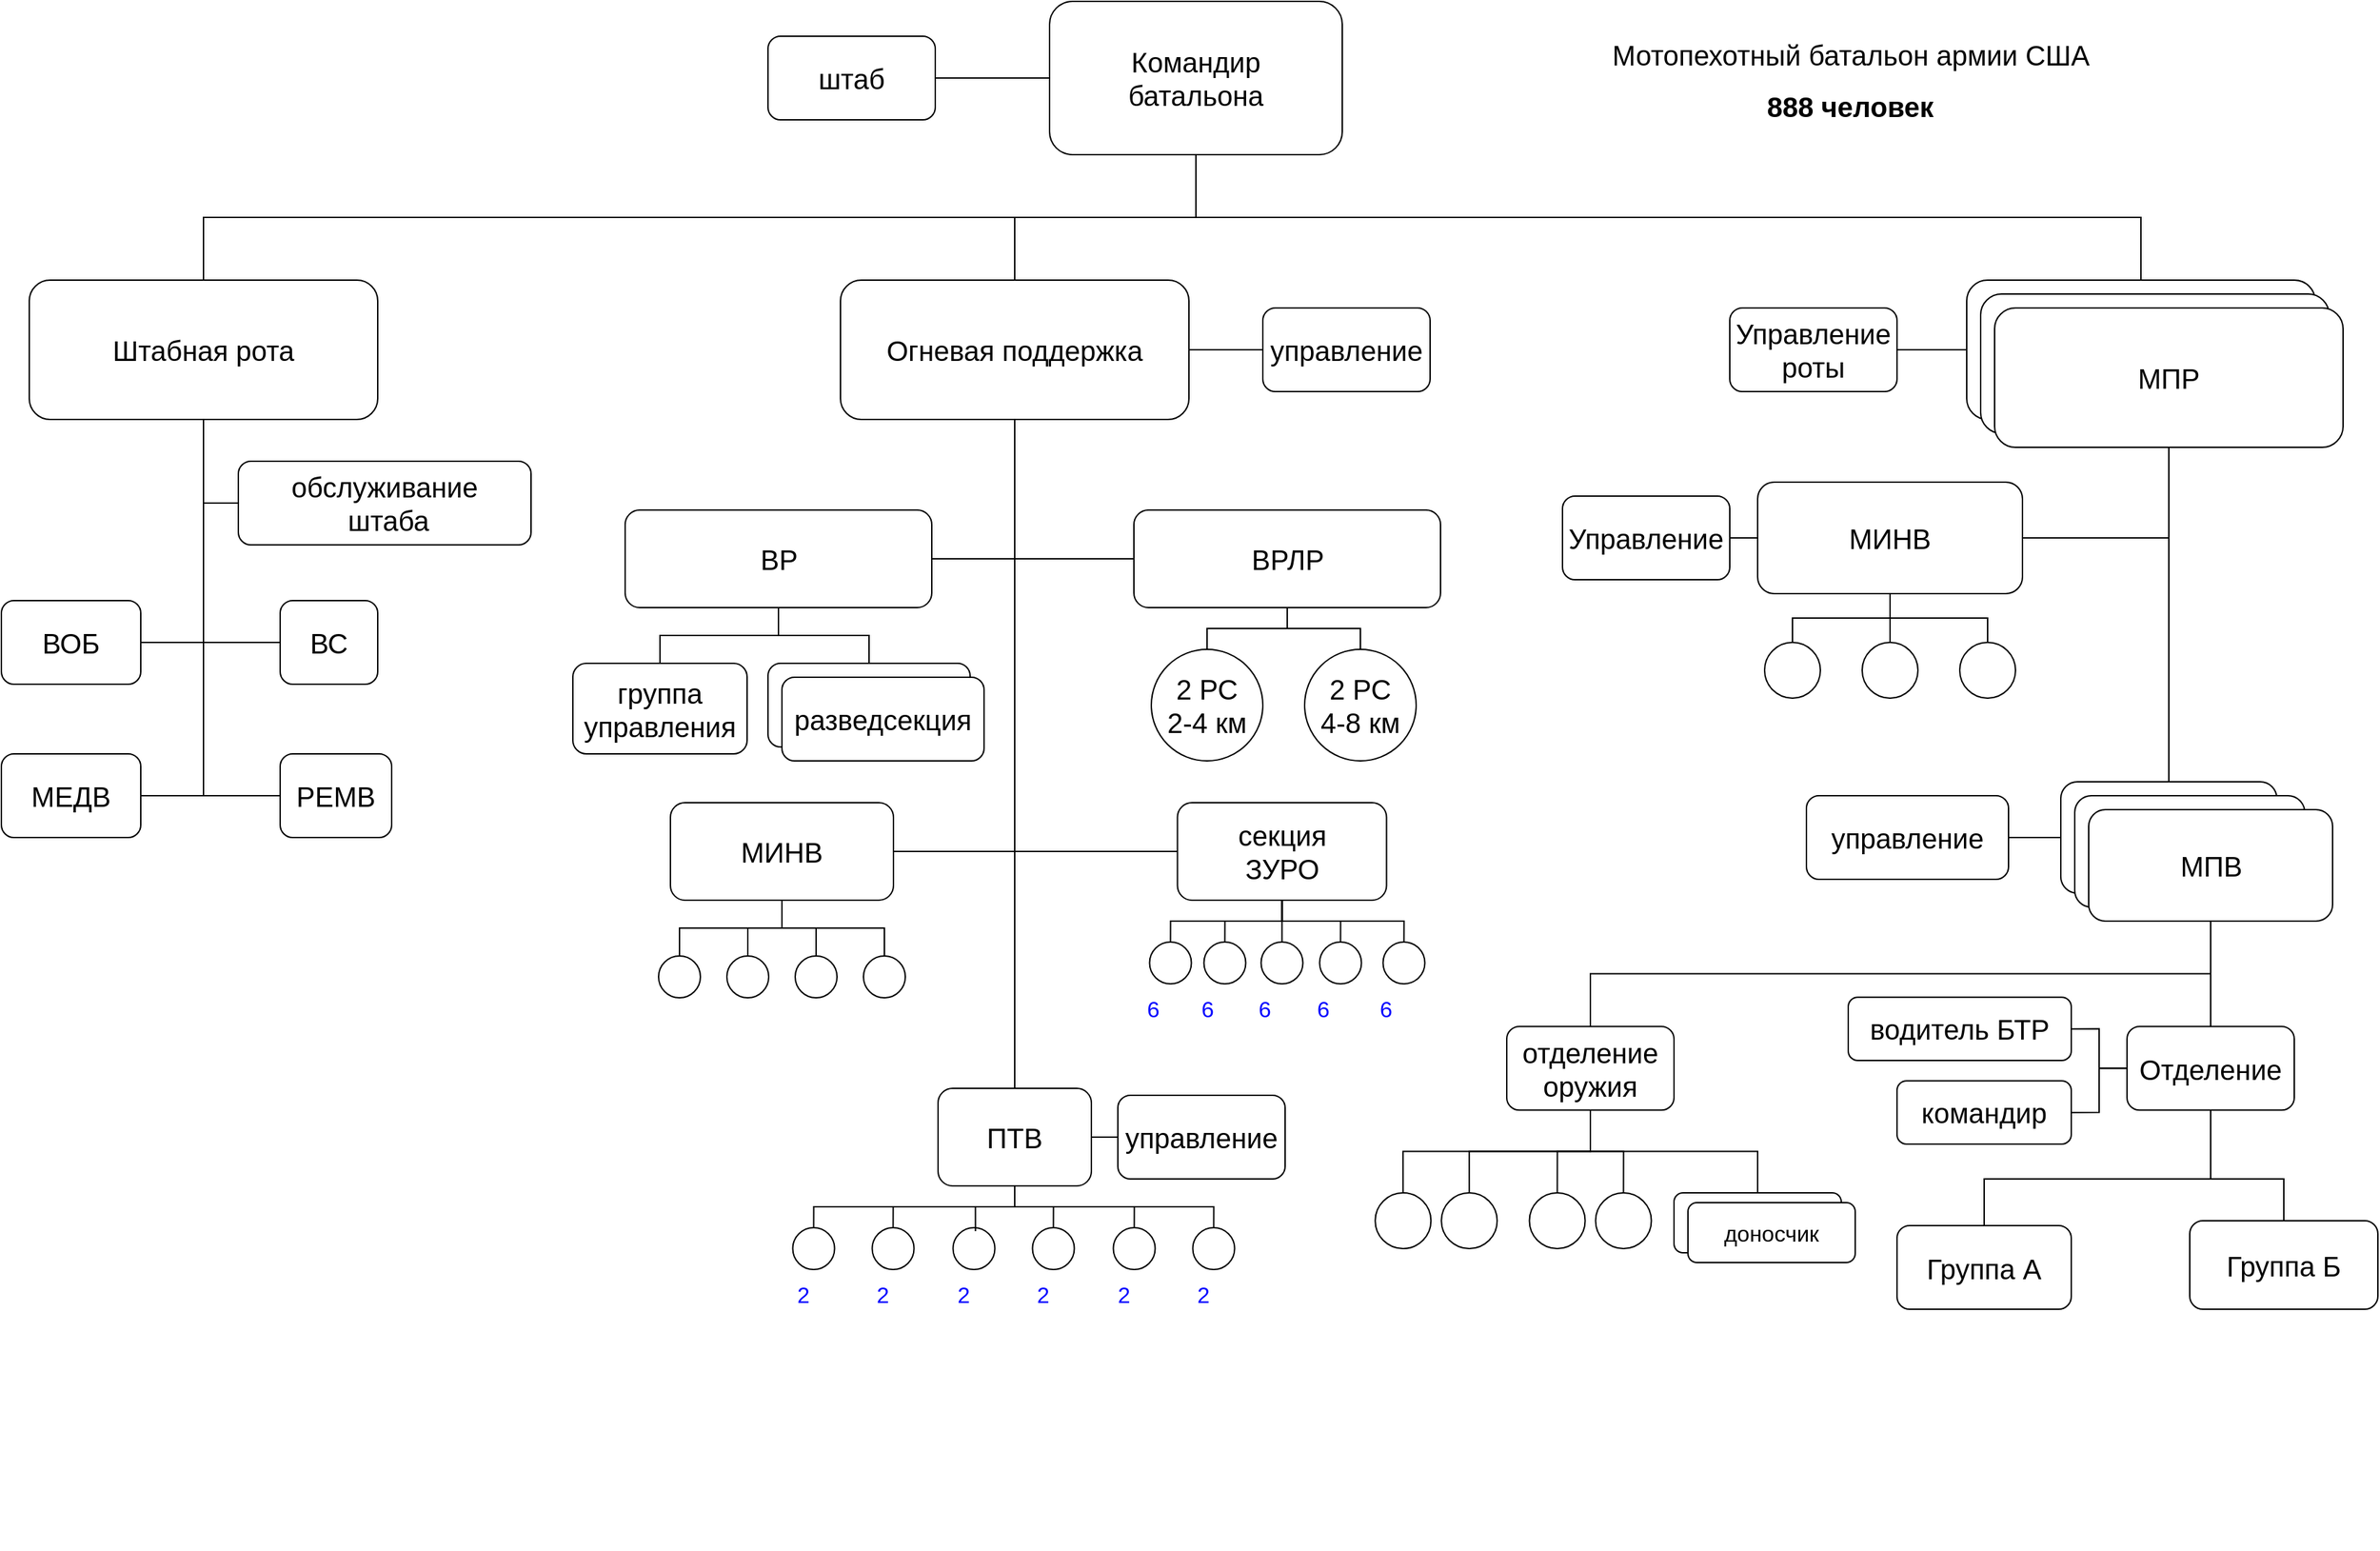 <mxfile version="22.1.16" type="device">
  <diagram name="Page-1" id="b98fa263-6416-c6ec-5b7d-78bf54ef71d0">
    <mxGraphModel dx="1687" dy="1347" grid="1" gridSize="10" guides="1" tooltips="1" connect="1" arrows="1" fold="1" page="1" pageScale="1.5" pageWidth="1169" pageHeight="826" background="none" math="0" shadow="0">
      <root>
        <mxCell id="0" style=";html=1;" />
        <mxCell id="1" value="Командир батальона" style=";html=1;" parent="0" />
        <mxCell id="0QYm9itzc9TNsAhSSJbO-3" value="Командир&lt;br style=&quot;font-size: 20px;&quot;&gt;батальона" style="rounded=1;whiteSpace=wrap;html=1;fontSize=20;" parent="1" vertex="1">
          <mxGeometry x="772" y="60" width="210" height="110" as="geometry" />
        </mxCell>
        <mxCell id="0QYm9itzc9TNsAhSSJbO-5" value="Огневая поддержка" style="rounded=1;whiteSpace=wrap;html=1;fontSize=20;" parent="1" vertex="1">
          <mxGeometry x="622" y="260" width="250" height="100" as="geometry" />
        </mxCell>
        <mxCell id="0QYm9itzc9TNsAhSSJbO-6" value="Мотопехотная" style="rounded=1;whiteSpace=wrap;html=1;fontSize=20;" parent="1" vertex="1">
          <mxGeometry x="1430" y="260" width="250" height="100" as="geometry" />
        </mxCell>
        <mxCell id="0QYm9itzc9TNsAhSSJbO-7" value="Мотопехотная" style="rounded=1;whiteSpace=wrap;html=1;fontSize=20;" parent="1" vertex="1">
          <mxGeometry x="1440" y="270" width="250" height="100" as="geometry" />
        </mxCell>
        <mxCell id="0QYm9itzc9TNsAhSSJbO-8" value="МПР" style="rounded=1;whiteSpace=wrap;html=1;fontSize=20;" parent="1" vertex="1">
          <mxGeometry x="1450" y="280" width="250" height="100" as="geometry" />
        </mxCell>
        <mxCell id="0QYm9itzc9TNsAhSSJbO-9" value="штаб" style="rounded=1;whiteSpace=wrap;html=1;fontSize=20;" parent="1" vertex="1">
          <mxGeometry x="570" y="85" width="120" height="60" as="geometry" />
        </mxCell>
        <mxCell id="0QYm9itzc9TNsAhSSJbO-4" value="Штабная рота" style="rounded=1;whiteSpace=wrap;html=1;fontSize=20;" parent="1" vertex="1">
          <mxGeometry x="40" y="260" width="250" height="100" as="geometry" />
        </mxCell>
        <mxCell id="0QYm9itzc9TNsAhSSJbO-16" value="" style="endArrow=none;html=1;rounded=0;fontSize=20;startSize=8;endSize=8;curved=1;entryX=0;entryY=0.5;entryDx=0;entryDy=0;exitX=1;exitY=0.5;exitDx=0;exitDy=0;" parent="1" source="0QYm9itzc9TNsAhSSJbO-9" target="0QYm9itzc9TNsAhSSJbO-3" edge="1">
          <mxGeometry width="50" height="50" relative="1" as="geometry">
            <mxPoint x="660" y="260" as="sourcePoint" />
            <mxPoint x="710" y="210" as="targetPoint" />
          </mxGeometry>
        </mxCell>
        <mxCell id="0QYm9itzc9TNsAhSSJbO-17" value="" style="endArrow=none;html=1;rounded=0;fontSize=20;startSize=8;endSize=8;exitX=0.5;exitY=0;exitDx=0;exitDy=0;entryX=0.5;entryY=1;entryDx=0;entryDy=0;edgeStyle=orthogonalEdgeStyle;" parent="1" source="0QYm9itzc9TNsAhSSJbO-4" target="0QYm9itzc9TNsAhSSJbO-3" edge="1">
          <mxGeometry width="50" height="50" relative="1" as="geometry">
            <mxPoint x="620" y="310" as="sourcePoint" />
            <mxPoint x="670" y="260" as="targetPoint" />
          </mxGeometry>
        </mxCell>
        <mxCell id="0QYm9itzc9TNsAhSSJbO-18" value="" style="endArrow=none;html=1;rounded=0;fontSize=20;startSize=8;endSize=8;exitX=0.5;exitY=0;exitDx=0;exitDy=0;entryX=0.5;entryY=1;entryDx=0;entryDy=0;edgeStyle=orthogonalEdgeStyle;" parent="1" source="0QYm9itzc9TNsAhSSJbO-5" target="0QYm9itzc9TNsAhSSJbO-3" edge="1">
          <mxGeometry width="50" height="50" relative="1" as="geometry">
            <mxPoint x="1150" y="210" as="sourcePoint" />
            <mxPoint x="1200" y="160" as="targetPoint" />
          </mxGeometry>
        </mxCell>
        <mxCell id="0QYm9itzc9TNsAhSSJbO-19" value="" style="endArrow=none;html=1;rounded=0;fontSize=20;startSize=8;endSize=8;exitX=0.5;exitY=0;exitDx=0;exitDy=0;entryX=0.5;entryY=1;entryDx=0;entryDy=0;edgeStyle=orthogonalEdgeStyle;" parent="1" source="0QYm9itzc9TNsAhSSJbO-6" target="0QYm9itzc9TNsAhSSJbO-3" edge="1">
          <mxGeometry width="50" height="50" relative="1" as="geometry">
            <mxPoint x="1370" y="170" as="sourcePoint" />
            <mxPoint x="1420" y="120" as="targetPoint" />
          </mxGeometry>
        </mxCell>
        <mxCell id="AxRSapy-rKkkzFosCY9n-1" value="2 РС&lt;br style=&quot;font-size: 20px;&quot;&gt;2-4 км" style="ellipse;whiteSpace=wrap;html=1;aspect=fixed;fontSize=20;" parent="1" vertex="1">
          <mxGeometry x="845" y="525" width="80" height="80" as="geometry" />
        </mxCell>
        <mxCell id="AxRSapy-rKkkzFosCY9n-2" value="2 РС&lt;br style=&quot;font-size: 20px;&quot;&gt;4-8 км" style="ellipse;whiteSpace=wrap;html=1;aspect=fixed;fontSize=20;" parent="1" vertex="1">
          <mxGeometry x="955" y="525" width="80" height="80" as="geometry" />
        </mxCell>
        <mxCell id="AxRSapy-rKkkzFosCY9n-5" value="ВРЛР" style="rounded=1;whiteSpace=wrap;html=1;fontSize=20;" parent="1" vertex="1">
          <mxGeometry x="832.5" y="425" width="220" height="70" as="geometry" />
        </mxCell>
        <mxCell id="AxRSapy-rKkkzFosCY9n-22" value="" style="ellipse;whiteSpace=wrap;html=1;aspect=fixed;fontSize=20;" parent="1" vertex="1">
          <mxGeometry x="882.75" y="735" width="30" height="30" as="geometry" />
        </mxCell>
        <mxCell id="AxRSapy-rKkkzFosCY9n-66" value="ВР" style="rounded=1;whiteSpace=wrap;html=1;fontSize=20;" parent="1" vertex="1">
          <mxGeometry x="467.5" y="425" width="220" height="70" as="geometry" />
        </mxCell>
        <mxCell id="AxRSapy-rKkkzFosCY9n-67" value="группа управления" style="rounded=1;whiteSpace=wrap;html=1;fontSize=20;" parent="1" vertex="1">
          <mxGeometry x="430" y="535" width="125" height="65" as="geometry" />
        </mxCell>
        <mxCell id="AxRSapy-rKkkzFosCY9n-68" value="" style="rounded=1;whiteSpace=wrap;html=1;fontSize=20;" parent="1" vertex="1">
          <mxGeometry x="570" y="535" width="145" height="60" as="geometry" />
        </mxCell>
        <mxCell id="AxRSapy-rKkkzFosCY9n-69" value="разведсекция" style="rounded=1;whiteSpace=wrap;html=1;fontSize=20;" parent="1" vertex="1">
          <mxGeometry x="580" y="545" width="145" height="60" as="geometry" />
        </mxCell>
        <mxCell id="AxRSapy-rKkkzFosCY9n-70" value="секция &lt;br&gt;ЗУРО" style="rounded=1;whiteSpace=wrap;html=1;fontSize=20;" parent="1" vertex="1">
          <mxGeometry x="863.75" y="635" width="150" height="70" as="geometry" />
        </mxCell>
        <mxCell id="AxRSapy-rKkkzFosCY9n-75" value="МИНВ" style="rounded=1;whiteSpace=wrap;html=1;fontSize=20;" parent="1" vertex="1">
          <mxGeometry x="500" y="635" width="160" height="70" as="geometry" />
        </mxCell>
        <mxCell id="AxRSapy-rKkkzFosCY9n-76" value="управление" style="rounded=1;whiteSpace=wrap;html=1;fontSize=20;" parent="1" vertex="1">
          <mxGeometry x="925" y="280" width="120" height="60" as="geometry" />
        </mxCell>
        <mxCell id="AxRSapy-rKkkzFosCY9n-77" value="управление" style="rounded=1;whiteSpace=wrap;html=1;fontSize=20;" parent="1" vertex="1">
          <mxGeometry x="821" y="845" width="120" height="60" as="geometry" />
        </mxCell>
        <mxCell id="AxRSapy-rKkkzFosCY9n-85" value="Управление роты" style="rounded=1;whiteSpace=wrap;html=1;fontSize=20;" parent="1" vertex="1">
          <mxGeometry x="1260" y="280" width="120" height="60" as="geometry" />
        </mxCell>
        <mxCell id="AxRSapy-rKkkzFosCY9n-86" value="МИНВ" style="rounded=1;whiteSpace=wrap;html=1;fontSize=20;" parent="1" vertex="1">
          <mxGeometry x="1280" y="405" width="190" height="80" as="geometry" />
        </mxCell>
        <mxCell id="AxRSapy-rKkkzFosCY9n-87" value="Мотопехотный взвод" style="rounded=1;whiteSpace=wrap;html=1;fontSize=20;" parent="1" vertex="1">
          <mxGeometry x="1497.5" y="620" width="155" height="80" as="geometry" />
        </mxCell>
        <mxCell id="AxRSapy-rKkkzFosCY9n-88" value="Мотопехотный взвод" style="rounded=1;whiteSpace=wrap;html=1;fontSize=20;" parent="1" vertex="1">
          <mxGeometry x="1507.5" y="630" width="165" height="80" as="geometry" />
        </mxCell>
        <mxCell id="AxRSapy-rKkkzFosCY9n-89" value="МПВ" style="rounded=1;whiteSpace=wrap;html=1;fontSize=20;" parent="1" vertex="1">
          <mxGeometry x="1517.5" y="640" width="175" height="80" as="geometry" />
        </mxCell>
        <mxCell id="OVKNDqmPp79XCQJYVAa0-1" value="управление" style="rounded=1;whiteSpace=wrap;html=1;fontSize=20;" vertex="1" parent="1">
          <mxGeometry x="1315" y="630" width="145" height="60" as="geometry" />
        </mxCell>
        <mxCell id="OVKNDqmPp79XCQJYVAa0-7" value="отделение оружия" style="rounded=1;whiteSpace=wrap;html=1;fontSize=20;" vertex="1" parent="1">
          <mxGeometry x="1100" y="795.63" width="120" height="60" as="geometry" />
        </mxCell>
        <mxCell id="OVKNDqmPp79XCQJYVAa0-16" value="&lt;b style=&quot;font-size: 20px;&quot;&gt;888 человек&lt;/b&gt;" style="text;html=1;strokeColor=none;fillColor=none;align=center;verticalAlign=middle;whiteSpace=wrap;rounded=0;fontSize=20;" vertex="1" parent="1">
          <mxGeometry x="1193.75" y="120" width="305" height="30" as="geometry" />
        </mxCell>
        <mxCell id="OVKNDqmPp79XCQJYVAa0-18" value="&lt;div style=&quot;font-size: 20px;&quot;&gt;&lt;span style=&quot;background-color: initial; font-size: 20px;&quot;&gt;Мотопехотный батальон армии США&lt;/span&gt;&lt;/div&gt;" style="text;whiteSpace=wrap;html=1;fontSize=20;align=center;" vertex="1" parent="1">
          <mxGeometry x="1152.5" y="80" width="387.5" height="40" as="geometry" />
        </mxCell>
        <mxCell id="OVKNDqmPp79XCQJYVAa0-23" value="" style="endArrow=none;html=1;rounded=0;fontSize=20;startSize=8;endSize=8;curved=1;entryX=0;entryY=0.5;entryDx=0;entryDy=0;exitX=1;exitY=0.5;exitDx=0;exitDy=0;" edge="1" parent="1" source="0QYm9itzc9TNsAhSSJbO-5" target="AxRSapy-rKkkzFosCY9n-76">
          <mxGeometry width="50" height="50" relative="1" as="geometry">
            <mxPoint x="800" y="460" as="sourcePoint" />
            <mxPoint x="850" y="410" as="targetPoint" />
          </mxGeometry>
        </mxCell>
        <mxCell id="OVKNDqmPp79XCQJYVAa0-24" value="" style="endArrow=none;html=1;rounded=0;fontSize=20;startSize=8;endSize=8;exitX=0.5;exitY=1;exitDx=0;exitDy=0;entryX=0;entryY=0.5;entryDx=0;entryDy=0;edgeStyle=orthogonalEdgeStyle;" edge="1" parent="1" source="0QYm9itzc9TNsAhSSJbO-5" target="AxRSapy-rKkkzFosCY9n-5">
          <mxGeometry width="50" height="50" relative="1" as="geometry">
            <mxPoint x="760" y="470" as="sourcePoint" />
            <mxPoint x="810" y="420" as="targetPoint" />
          </mxGeometry>
        </mxCell>
        <mxCell id="OVKNDqmPp79XCQJYVAa0-25" value="" style="endArrow=none;html=1;rounded=0;fontSize=20;startSize=8;endSize=8;entryX=0.5;entryY=1;entryDx=0;entryDy=0;exitX=0.5;exitY=0;exitDx=0;exitDy=0;edgeStyle=orthogonalEdgeStyle;" edge="1" parent="1" source="AxRSapy-rKkkzFosCY9n-1" target="AxRSapy-rKkkzFosCY9n-5">
          <mxGeometry width="50" height="50" relative="1" as="geometry">
            <mxPoint x="690" y="635" as="sourcePoint" />
            <mxPoint x="740" y="585" as="targetPoint" />
          </mxGeometry>
        </mxCell>
        <mxCell id="OVKNDqmPp79XCQJYVAa0-26" value="" style="endArrow=none;html=1;rounded=0;fontSize=20;startSize=8;endSize=8;entryX=0.5;entryY=1;entryDx=0;entryDy=0;exitX=0.5;exitY=0;exitDx=0;exitDy=0;edgeStyle=orthogonalEdgeStyle;" edge="1" parent="1" source="AxRSapy-rKkkzFosCY9n-2" target="AxRSapy-rKkkzFosCY9n-5">
          <mxGeometry width="50" height="50" relative="1" as="geometry">
            <mxPoint x="690" y="625" as="sourcePoint" />
            <mxPoint x="740" y="575" as="targetPoint" />
          </mxGeometry>
        </mxCell>
        <mxCell id="OVKNDqmPp79XCQJYVAa0-27" value="" style="endArrow=none;html=1;rounded=0;fontSize=20;startSize=8;endSize=8;entryX=0.5;entryY=1;entryDx=0;entryDy=0;exitX=0;exitY=0.5;exitDx=0;exitDy=0;edgeStyle=orthogonalEdgeStyle;" edge="1" parent="1" source="AxRSapy-rKkkzFosCY9n-70" target="0QYm9itzc9TNsAhSSJbO-5">
          <mxGeometry width="50" height="50" relative="1" as="geometry">
            <mxPoint x="440" y="490" as="sourcePoint" />
            <mxPoint x="490" y="440" as="targetPoint" />
          </mxGeometry>
        </mxCell>
        <mxCell id="OVKNDqmPp79XCQJYVAa0-28" value="" style="ellipse;whiteSpace=wrap;html=1;aspect=fixed;fontSize=20;" vertex="1" parent="1">
          <mxGeometry x="923.75" y="735" width="30" height="30" as="geometry" />
        </mxCell>
        <mxCell id="OVKNDqmPp79XCQJYVAa0-29" value="" style="ellipse;whiteSpace=wrap;html=1;aspect=fixed;fontSize=20;" vertex="1" parent="1">
          <mxGeometry x="965.75" y="735" width="30" height="30" as="geometry" />
        </mxCell>
        <mxCell id="OVKNDqmPp79XCQJYVAa0-30" value="" style="ellipse;whiteSpace=wrap;html=1;aspect=fixed;fontSize=20;" vertex="1" parent="1">
          <mxGeometry x="843.75" y="735" width="30" height="30" as="geometry" />
        </mxCell>
        <mxCell id="OVKNDqmPp79XCQJYVAa0-33" value="" style="ellipse;whiteSpace=wrap;html=1;aspect=fixed;fontSize=20;" vertex="1" parent="1">
          <mxGeometry x="1011.25" y="735" width="30" height="30" as="geometry" />
        </mxCell>
        <mxCell id="OVKNDqmPp79XCQJYVAa0-34" value="" style="endArrow=none;html=1;rounded=0;fontSize=20;startSize=8;endSize=8;entryX=0.5;entryY=1;entryDx=0;entryDy=0;exitX=0.5;exitY=0;exitDx=0;exitDy=0;edgeStyle=orthogonalEdgeStyle;" edge="1" parent="1" source="OVKNDqmPp79XCQJYVAa0-30" target="AxRSapy-rKkkzFosCY9n-70">
          <mxGeometry width="50" height="50" relative="1" as="geometry">
            <mxPoint x="798.75" y="755" as="sourcePoint" />
            <mxPoint x="848.75" y="705" as="targetPoint" />
          </mxGeometry>
        </mxCell>
        <mxCell id="OVKNDqmPp79XCQJYVAa0-35" value="" style="endArrow=none;html=1;rounded=0;fontSize=20;startSize=8;endSize=8;entryX=0.5;entryY=1;entryDx=0;entryDy=0;exitX=0.5;exitY=0;exitDx=0;exitDy=0;edgeStyle=orthogonalEdgeStyle;" edge="1" parent="1" source="AxRSapy-rKkkzFosCY9n-22" target="AxRSapy-rKkkzFosCY9n-70">
          <mxGeometry width="50" height="50" relative="1" as="geometry">
            <mxPoint x="868.75" y="745" as="sourcePoint" />
            <mxPoint x="948.75" y="715" as="targetPoint" />
          </mxGeometry>
        </mxCell>
        <mxCell id="OVKNDqmPp79XCQJYVAa0-36" value="" style="endArrow=none;html=1;rounded=0;fontSize=20;startSize=8;endSize=8;entryX=0.5;entryY=1;entryDx=0;entryDy=0;exitX=0.5;exitY=0;exitDx=0;exitDy=0;edgeStyle=orthogonalEdgeStyle;" edge="1" parent="1" source="OVKNDqmPp79XCQJYVAa0-28" target="AxRSapy-rKkkzFosCY9n-70">
          <mxGeometry width="50" height="50" relative="1" as="geometry">
            <mxPoint x="907.75" y="745" as="sourcePoint" />
            <mxPoint x="948.75" y="715" as="targetPoint" />
          </mxGeometry>
        </mxCell>
        <mxCell id="OVKNDqmPp79XCQJYVAa0-37" value="" style="endArrow=none;html=1;rounded=0;fontSize=20;startSize=8;endSize=8;entryX=0.5;entryY=1;entryDx=0;entryDy=0;exitX=0.5;exitY=0;exitDx=0;exitDy=0;edgeStyle=orthogonalEdgeStyle;" edge="1" parent="1" source="OVKNDqmPp79XCQJYVAa0-29" target="AxRSapy-rKkkzFosCY9n-70">
          <mxGeometry width="50" height="50" relative="1" as="geometry">
            <mxPoint x="948.75" y="745" as="sourcePoint" />
            <mxPoint x="948.75" y="715" as="targetPoint" />
          </mxGeometry>
        </mxCell>
        <mxCell id="OVKNDqmPp79XCQJYVAa0-38" value="" style="endArrow=none;html=1;rounded=0;fontSize=20;startSize=8;endSize=8;entryX=0.5;entryY=1;entryDx=0;entryDy=0;exitX=0.5;exitY=0;exitDx=0;exitDy=0;edgeStyle=orthogonalEdgeStyle;" edge="1" parent="1" source="OVKNDqmPp79XCQJYVAa0-33" target="AxRSapy-rKkkzFosCY9n-70">
          <mxGeometry width="50" height="50" relative="1" as="geometry">
            <mxPoint x="990.75" y="745" as="sourcePoint" />
            <mxPoint x="948.75" y="715" as="targetPoint" />
          </mxGeometry>
        </mxCell>
        <mxCell id="OVKNDqmPp79XCQJYVAa0-39" value="" style="endArrow=none;html=1;rounded=0;fontSize=20;startSize=8;endSize=8;entryX=0.5;entryY=1;entryDx=0;entryDy=0;exitX=1;exitY=0.5;exitDx=0;exitDy=0;edgeStyle=orthogonalEdgeStyle;" edge="1" parent="1" source="AxRSapy-rKkkzFosCY9n-66" target="0QYm9itzc9TNsAhSSJbO-5">
          <mxGeometry width="50" height="50" relative="1" as="geometry">
            <mxPoint x="730" y="720" as="sourcePoint" />
            <mxPoint x="780" y="670" as="targetPoint" />
          </mxGeometry>
        </mxCell>
        <mxCell id="OVKNDqmPp79XCQJYVAa0-40" value="" style="endArrow=none;html=1;rounded=0;fontSize=20;startSize=8;endSize=8;entryX=0.5;entryY=1;entryDx=0;entryDy=0;exitX=0.5;exitY=0;exitDx=0;exitDy=0;edgeStyle=orthogonalEdgeStyle;" edge="1" parent="1" source="AxRSapy-rKkkzFosCY9n-67" target="AxRSapy-rKkkzFosCY9n-66">
          <mxGeometry width="50" height="50" relative="1" as="geometry">
            <mxPoint x="355" y="615" as="sourcePoint" />
            <mxPoint x="405" y="565" as="targetPoint" />
          </mxGeometry>
        </mxCell>
        <mxCell id="OVKNDqmPp79XCQJYVAa0-41" value="" style="endArrow=none;html=1;rounded=0;fontSize=20;startSize=8;endSize=8;entryX=0.5;entryY=1;entryDx=0;entryDy=0;exitX=0.5;exitY=0;exitDx=0;exitDy=0;edgeStyle=orthogonalEdgeStyle;" edge="1" parent="1" source="AxRSapy-rKkkzFosCY9n-68" target="AxRSapy-rKkkzFosCY9n-66">
          <mxGeometry width="50" height="50" relative="1" as="geometry">
            <mxPoint x="325" y="615" as="sourcePoint" />
            <mxPoint x="375" y="565" as="targetPoint" />
          </mxGeometry>
        </mxCell>
        <mxCell id="OVKNDqmPp79XCQJYVAa0-42" value="" style="ellipse;whiteSpace=wrap;html=1;aspect=fixed;fontSize=20;" vertex="1" parent="1">
          <mxGeometry x="491.5" y="745" width="30" height="30" as="geometry" />
        </mxCell>
        <mxCell id="OVKNDqmPp79XCQJYVAa0-43" value="" style="ellipse;whiteSpace=wrap;html=1;aspect=fixed;fontSize=20;" vertex="1" parent="1">
          <mxGeometry x="540.5" y="745" width="30" height="30" as="geometry" />
        </mxCell>
        <mxCell id="OVKNDqmPp79XCQJYVAa0-44" value="" style="ellipse;whiteSpace=wrap;html=1;aspect=fixed;fontSize=20;" vertex="1" parent="1">
          <mxGeometry x="589.5" y="745" width="30" height="30" as="geometry" />
        </mxCell>
        <mxCell id="OVKNDqmPp79XCQJYVAa0-45" value="" style="ellipse;whiteSpace=wrap;html=1;aspect=fixed;fontSize=20;" vertex="1" parent="1">
          <mxGeometry x="638.5" y="745" width="30" height="30" as="geometry" />
        </mxCell>
        <mxCell id="OVKNDqmPp79XCQJYVAa0-46" value="" style="endArrow=none;html=1;rounded=0;fontSize=20;startSize=8;endSize=8;entryX=0.5;entryY=1;entryDx=0;entryDy=0;exitX=0.5;exitY=0;exitDx=0;exitDy=0;edgeStyle=orthogonalEdgeStyle;" edge="1" parent="1" source="OVKNDqmPp79XCQJYVAa0-42" target="AxRSapy-rKkkzFosCY9n-75">
          <mxGeometry width="50" height="50" relative="1" as="geometry">
            <mxPoint x="460" y="855" as="sourcePoint" />
            <mxPoint x="510" y="805" as="targetPoint" />
          </mxGeometry>
        </mxCell>
        <mxCell id="OVKNDqmPp79XCQJYVAa0-47" value="" style="endArrow=none;html=1;rounded=0;fontSize=20;startSize=8;endSize=8;entryX=0.5;entryY=1;entryDx=0;entryDy=0;exitX=0.5;exitY=0;exitDx=0;exitDy=0;edgeStyle=orthogonalEdgeStyle;" edge="1" parent="1" source="OVKNDqmPp79XCQJYVAa0-43" target="AxRSapy-rKkkzFosCY9n-75">
          <mxGeometry width="50" height="50" relative="1" as="geometry">
            <mxPoint x="480" y="755" as="sourcePoint" />
            <mxPoint x="560" y="715" as="targetPoint" />
          </mxGeometry>
        </mxCell>
        <mxCell id="OVKNDqmPp79XCQJYVAa0-48" value="" style="endArrow=none;html=1;rounded=0;fontSize=20;startSize=8;endSize=8;entryX=0.5;entryY=1;entryDx=0;entryDy=0;exitX=0.5;exitY=0;exitDx=0;exitDy=0;edgeStyle=orthogonalEdgeStyle;" edge="1" parent="1" source="OVKNDqmPp79XCQJYVAa0-44" target="AxRSapy-rKkkzFosCY9n-75">
          <mxGeometry width="50" height="50" relative="1" as="geometry">
            <mxPoint x="540" y="755" as="sourcePoint" />
            <mxPoint x="560" y="715" as="targetPoint" />
          </mxGeometry>
        </mxCell>
        <mxCell id="OVKNDqmPp79XCQJYVAa0-49" value="" style="endArrow=none;html=1;rounded=0;fontSize=20;startSize=8;endSize=8;entryX=0.5;entryY=1;entryDx=0;entryDy=0;exitX=0.5;exitY=0;exitDx=0;exitDy=0;edgeStyle=orthogonalEdgeStyle;" edge="1" parent="1" source="OVKNDqmPp79XCQJYVAa0-45" target="AxRSapy-rKkkzFosCY9n-75">
          <mxGeometry width="50" height="50" relative="1" as="geometry">
            <mxPoint x="585" y="755" as="sourcePoint" />
            <mxPoint x="560" y="715" as="targetPoint" />
          </mxGeometry>
        </mxCell>
        <mxCell id="OVKNDqmPp79XCQJYVAa0-51" value="" style="endArrow=none;html=1;rounded=0;fontSize=20;startSize=8;endSize=8;entryX=0.5;entryY=1;entryDx=0;entryDy=0;exitX=1;exitY=0.5;exitDx=0;exitDy=0;edgeStyle=orthogonalEdgeStyle;" edge="1" parent="1" source="AxRSapy-rKkkzFosCY9n-75" target="0QYm9itzc9TNsAhSSJbO-5">
          <mxGeometry width="50" height="50" relative="1" as="geometry">
            <mxPoint x="720" y="850" as="sourcePoint" />
            <mxPoint x="770" y="800" as="targetPoint" />
          </mxGeometry>
        </mxCell>
        <mxCell id="OVKNDqmPp79XCQJYVAa0-59" value="" style="endArrow=none;html=1;rounded=0;fontSize=20;startSize=8;endSize=8;curved=1;entryX=0;entryY=0.5;entryDx=0;entryDy=0;exitX=1;exitY=0.5;exitDx=0;exitDy=0;" edge="1" parent="1" source="0QYm9itzc9TNsAhSSJbO-29" target="AxRSapy-rKkkzFosCY9n-77">
          <mxGeometry width="50" height="50" relative="1" as="geometry">
            <mxPoint x="850" y="1018" as="sourcePoint" />
            <mxPoint x="900" y="968" as="targetPoint" />
          </mxGeometry>
        </mxCell>
        <mxCell id="OVKNDqmPp79XCQJYVAa0-60" value="" style="endArrow=none;html=1;rounded=0;fontSize=20;startSize=8;endSize=8;curved=1;entryX=1;entryY=0.5;entryDx=0;entryDy=0;exitX=0;exitY=0.5;exitDx=0;exitDy=0;" edge="1" parent="1" source="0QYm9itzc9TNsAhSSJbO-6" target="AxRSapy-rKkkzFosCY9n-85">
          <mxGeometry width="50" height="50" relative="1" as="geometry">
            <mxPoint x="1780" y="460" as="sourcePoint" />
            <mxPoint x="1830" y="410" as="targetPoint" />
          </mxGeometry>
        </mxCell>
        <mxCell id="OVKNDqmPp79XCQJYVAa0-62" value="Управление" style="rounded=1;whiteSpace=wrap;html=1;fontSize=20;" vertex="1" parent="1">
          <mxGeometry x="1140" y="415" width="120" height="60" as="geometry" />
        </mxCell>
        <mxCell id="OVKNDqmPp79XCQJYVAa0-73" value="" style="ellipse;whiteSpace=wrap;html=1;aspect=fixed;fontSize=20;" vertex="1" parent="1">
          <mxGeometry x="1053.12" y="915" width="40" height="40" as="geometry" />
        </mxCell>
        <mxCell id="OVKNDqmPp79XCQJYVAa0-74" value="" style="ellipse;whiteSpace=wrap;html=1;aspect=fixed;fontSize=20;" vertex="1" parent="1">
          <mxGeometry x="1005.63" y="915" width="40" height="40" as="geometry" />
        </mxCell>
        <mxCell id="OVKNDqmPp79XCQJYVAa0-75" value="Отделение" style="rounded=1;whiteSpace=wrap;html=1;fontSize=20;" vertex="1" parent="1">
          <mxGeometry x="1545" y="795.63" width="120" height="60" as="geometry" />
        </mxCell>
        <mxCell id="OVKNDqmPp79XCQJYVAa0-76" value="командир" style="rounded=1;whiteSpace=wrap;html=1;fontSize=20;" vertex="1" parent="1">
          <mxGeometry x="1380" y="834.63" width="125" height="45.37" as="geometry" />
        </mxCell>
        <mxCell id="OVKNDqmPp79XCQJYVAa0-78" value="Группа А" style="rounded=1;whiteSpace=wrap;html=1;fontSize=20;" vertex="1" parent="1">
          <mxGeometry x="1380" y="938.5" width="125" height="60" as="geometry" />
        </mxCell>
        <mxCell id="OVKNDqmPp79XCQJYVAa0-79" value="Группа Б" style="rounded=1;whiteSpace=wrap;html=1;fontSize=20;" vertex="1" parent="1">
          <mxGeometry x="1590" y="935" width="135" height="63.5" as="geometry" />
        </mxCell>
        <mxCell id="OVKNDqmPp79XCQJYVAa0-83" value="" style="endArrow=none;html=1;rounded=0;fontSize=20;startSize=8;endSize=8;entryX=0.5;entryY=1;entryDx=0;entryDy=0;exitX=1;exitY=0.5;exitDx=0;exitDy=0;edgeStyle=orthogonalEdgeStyle;" edge="1" parent="1" source="AxRSapy-rKkkzFosCY9n-86" target="0QYm9itzc9TNsAhSSJbO-8">
          <mxGeometry width="50" height="50" relative="1" as="geometry">
            <mxPoint x="1320" y="500" as="sourcePoint" />
            <mxPoint x="1370" y="450" as="targetPoint" />
          </mxGeometry>
        </mxCell>
        <mxCell id="OVKNDqmPp79XCQJYVAa0-84" value="" style="endArrow=none;html=1;rounded=0;fontSize=20;startSize=8;endSize=8;entryX=0.5;entryY=1;entryDx=0;entryDy=0;exitX=0.5;exitY=0;exitDx=0;exitDy=0;edgeStyle=orthogonalEdgeStyle;" edge="1" parent="1" source="AxRSapy-rKkkzFosCY9n-87" target="0QYm9itzc9TNsAhSSJbO-8">
          <mxGeometry width="50" height="50" relative="1" as="geometry">
            <mxPoint x="1325" y="515" as="sourcePoint" />
            <mxPoint x="1445" y="390" as="targetPoint" />
          </mxGeometry>
        </mxCell>
        <mxCell id="OVKNDqmPp79XCQJYVAa0-96" value="" style="endArrow=none;html=1;rounded=0;fontSize=20;startSize=8;endSize=8;curved=1;entryX=0;entryY=0.5;entryDx=0;entryDy=0;exitX=1;exitY=0.5;exitDx=0;exitDy=0;" edge="1" parent="1" source="OVKNDqmPp79XCQJYVAa0-62" target="AxRSapy-rKkkzFosCY9n-86">
          <mxGeometry width="50" height="50" relative="1" as="geometry">
            <mxPoint x="1200" y="550" as="sourcePoint" />
            <mxPoint x="1250" y="500" as="targetPoint" />
          </mxGeometry>
        </mxCell>
        <mxCell id="OVKNDqmPp79XCQJYVAa0-140" value="" style="endArrow=none;html=1;rounded=0;fontSize=12;startSize=8;endSize=8;curved=1;entryX=0.5;entryY=1;entryDx=0;entryDy=0;exitX=0.5;exitY=0;exitDx=0;exitDy=0;" edge="1" parent="1" source="0QYm9itzc9TNsAhSSJbO-29" target="0QYm9itzc9TNsAhSSJbO-5">
          <mxGeometry width="50" height="50" relative="1" as="geometry">
            <mxPoint x="460" y="400" as="sourcePoint" />
            <mxPoint x="510" y="350" as="targetPoint" />
          </mxGeometry>
        </mxCell>
        <mxCell id="OVKNDqmPp79XCQJYVAa0-148" value="" style="shape=image;verticalLabelPosition=bottom;labelBackgroundColor=default;verticalAlign=top;aspect=fixed;imageAspect=0;image=https://upload.wikimedia.org/wikipedia/commons/4/46/NATO_Map_Symbol_-_Land_Equipment_-_Friendly_-_Mortar_-_Heavy.svg;" vertex="1" parent="1">
          <mxGeometry x="480" y="775.5" width="53" height="53" as="geometry" />
        </mxCell>
        <mxCell id="OVKNDqmPp79XCQJYVAa0-149" value="" style="shape=image;verticalLabelPosition=bottom;labelBackgroundColor=default;verticalAlign=top;aspect=fixed;imageAspect=0;image=https://upload.wikimedia.org/wikipedia/commons/4/46/NATO_Map_Symbol_-_Land_Equipment_-_Friendly_-_Mortar_-_Heavy.svg;" vertex="1" parent="1">
          <mxGeometry x="529" y="775" width="53" height="53" as="geometry" />
        </mxCell>
        <mxCell id="OVKNDqmPp79XCQJYVAa0-150" value="" style="shape=image;verticalLabelPosition=bottom;labelBackgroundColor=default;verticalAlign=top;aspect=fixed;imageAspect=0;image=https://upload.wikimedia.org/wikipedia/commons/4/46/NATO_Map_Symbol_-_Land_Equipment_-_Friendly_-_Mortar_-_Heavy.svg;" vertex="1" parent="1">
          <mxGeometry x="578" y="775" width="53" height="53" as="geometry" />
        </mxCell>
        <mxCell id="OVKNDqmPp79XCQJYVAa0-151" value="" style="shape=image;verticalLabelPosition=bottom;labelBackgroundColor=default;verticalAlign=top;aspect=fixed;imageAspect=0;image=https://upload.wikimedia.org/wikipedia/commons/4/46/NATO_Map_Symbol_-_Land_Equipment_-_Friendly_-_Mortar_-_Heavy.svg;" vertex="1" parent="1">
          <mxGeometry x="627" y="775" width="53" height="53" as="geometry" />
        </mxCell>
        <mxCell id="OVKNDqmPp79XCQJYVAa0-155" value="" style="group" vertex="1" connectable="0" parent="1">
          <mxGeometry x="841" y="765" width="36" height="36" as="geometry" />
        </mxCell>
        <mxCell id="OVKNDqmPp79XCQJYVAa0-153" value="" style="shape=image;verticalLabelPosition=bottom;labelBackgroundColor=default;verticalAlign=top;aspect=fixed;imageAspect=0;image=https://upload.wikimedia.org/wikipedia/commons/d/d9/NATO_Map_Symbol_-_Land_Equipment_-_Friendly_-_Air_Defence_Gun_-_Heavy.svg;" vertex="1" parent="OVKNDqmPp79XCQJYVAa0-155">
          <mxGeometry width="36" height="36" as="geometry" />
        </mxCell>
        <mxCell id="OVKNDqmPp79XCQJYVAa0-154" value="6" style="text;strokeColor=none;fillColor=none;html=1;align=center;verticalAlign=middle;whiteSpace=wrap;rounded=0;fontSize=16;fontColor=#0000ff;" vertex="1" parent="OVKNDqmPp79XCQJYVAa0-155">
          <mxGeometry y="3" width="11" height="30" as="geometry" />
        </mxCell>
        <mxCell id="OVKNDqmPp79XCQJYVAa0-156" value="" style="group" vertex="1" connectable="0" parent="1">
          <mxGeometry x="879.75" y="765" width="36" height="36" as="geometry" />
        </mxCell>
        <mxCell id="OVKNDqmPp79XCQJYVAa0-157" value="" style="shape=image;verticalLabelPosition=bottom;labelBackgroundColor=default;verticalAlign=top;aspect=fixed;imageAspect=0;image=https://upload.wikimedia.org/wikipedia/commons/d/d9/NATO_Map_Symbol_-_Land_Equipment_-_Friendly_-_Air_Defence_Gun_-_Heavy.svg;" vertex="1" parent="OVKNDqmPp79XCQJYVAa0-156">
          <mxGeometry width="36" height="36" as="geometry" />
        </mxCell>
        <mxCell id="OVKNDqmPp79XCQJYVAa0-158" value="6" style="text;strokeColor=none;fillColor=none;html=1;align=center;verticalAlign=middle;whiteSpace=wrap;rounded=0;fontSize=16;fontColor=#0000ff;" vertex="1" parent="OVKNDqmPp79XCQJYVAa0-156">
          <mxGeometry y="3" width="11" height="30" as="geometry" />
        </mxCell>
        <mxCell id="OVKNDqmPp79XCQJYVAa0-159" value="" style="group" vertex="1" connectable="0" parent="1">
          <mxGeometry x="920.75" y="765" width="36" height="36" as="geometry" />
        </mxCell>
        <mxCell id="OVKNDqmPp79XCQJYVAa0-160" value="" style="shape=image;verticalLabelPosition=bottom;labelBackgroundColor=default;verticalAlign=top;aspect=fixed;imageAspect=0;image=https://upload.wikimedia.org/wikipedia/commons/d/d9/NATO_Map_Symbol_-_Land_Equipment_-_Friendly_-_Air_Defence_Gun_-_Heavy.svg;" vertex="1" parent="OVKNDqmPp79XCQJYVAa0-159">
          <mxGeometry width="36" height="36" as="geometry" />
        </mxCell>
        <mxCell id="OVKNDqmPp79XCQJYVAa0-161" value="6" style="text;strokeColor=none;fillColor=none;html=1;align=center;verticalAlign=middle;whiteSpace=wrap;rounded=0;fontSize=16;fontColor=#0000ff;" vertex="1" parent="OVKNDqmPp79XCQJYVAa0-159">
          <mxGeometry y="3" width="11" height="30" as="geometry" />
        </mxCell>
        <mxCell id="OVKNDqmPp79XCQJYVAa0-162" value="" style="group" vertex="1" connectable="0" parent="1">
          <mxGeometry x="962.75" y="765" width="36" height="36" as="geometry" />
        </mxCell>
        <mxCell id="OVKNDqmPp79XCQJYVAa0-163" value="" style="shape=image;verticalLabelPosition=bottom;labelBackgroundColor=default;verticalAlign=top;aspect=fixed;imageAspect=0;image=https://upload.wikimedia.org/wikipedia/commons/d/d9/NATO_Map_Symbol_-_Land_Equipment_-_Friendly_-_Air_Defence_Gun_-_Heavy.svg;" vertex="1" parent="OVKNDqmPp79XCQJYVAa0-162">
          <mxGeometry width="36" height="36" as="geometry" />
        </mxCell>
        <mxCell id="OVKNDqmPp79XCQJYVAa0-164" value="6" style="text;strokeColor=none;fillColor=none;html=1;align=center;verticalAlign=middle;whiteSpace=wrap;rounded=0;fontSize=16;fontColor=#0000ff;" vertex="1" parent="OVKNDqmPp79XCQJYVAa0-162">
          <mxGeometry y="3" width="11" height="30" as="geometry" />
        </mxCell>
        <mxCell id="OVKNDqmPp79XCQJYVAa0-165" value="" style="group" vertex="1" connectable="0" parent="1">
          <mxGeometry x="1008.25" y="765" width="36" height="36" as="geometry" />
        </mxCell>
        <mxCell id="OVKNDqmPp79XCQJYVAa0-166" value="" style="shape=image;verticalLabelPosition=bottom;labelBackgroundColor=default;verticalAlign=top;aspect=fixed;imageAspect=0;image=https://upload.wikimedia.org/wikipedia/commons/d/d9/NATO_Map_Symbol_-_Land_Equipment_-_Friendly_-_Air_Defence_Gun_-_Heavy.svg;" vertex="1" parent="OVKNDqmPp79XCQJYVAa0-165">
          <mxGeometry width="36" height="36" as="geometry" />
        </mxCell>
        <mxCell id="OVKNDqmPp79XCQJYVAa0-167" value="6" style="text;strokeColor=none;fillColor=none;html=1;align=center;verticalAlign=middle;whiteSpace=wrap;rounded=0;fontSize=16;fontColor=#0000ff;" vertex="1" parent="OVKNDqmPp79XCQJYVAa0-165">
          <mxGeometry y="3" width="11" height="30" as="geometry" />
        </mxCell>
        <mxCell id="OVKNDqmPp79XCQJYVAa0-172" value="" style="group" vertex="1" connectable="0" parent="1">
          <mxGeometry x="580" y="940" width="45.5" height="65" as="geometry" />
        </mxCell>
        <mxCell id="OVKNDqmPp79XCQJYVAa0-168" value="" style="ellipse;whiteSpace=wrap;html=1;aspect=fixed;fontSize=20;" vertex="1" parent="OVKNDqmPp79XCQJYVAa0-172">
          <mxGeometry x="7.75" width="30" height="30" as="geometry" />
        </mxCell>
        <mxCell id="OVKNDqmPp79XCQJYVAa0-171" value="" style="group" vertex="1" connectable="0" parent="OVKNDqmPp79XCQJYVAa0-172">
          <mxGeometry y="30" width="45.5" height="35" as="geometry" />
        </mxCell>
        <mxCell id="OVKNDqmPp79XCQJYVAa0-169" value="" style="shape=image;verticalLabelPosition=bottom;labelBackgroundColor=default;verticalAlign=top;aspect=fixed;imageAspect=0;image=https://upload.wikimedia.org/wikipedia/commons/thumb/d/d9/NATO_Map_Symbol_-_Land_Equipment_-_Friendly_-_Anti-Tank_Gun_-_Medium.svg/593px-NATO_Map_Symbol_-_Land_Equipment_-_Friendly_-_Anti-Tank_Gun_-_Medium.svg.png;" vertex="1" parent="OVKNDqmPp79XCQJYVAa0-171">
          <mxGeometry x="10.5" width="35" height="35" as="geometry" />
        </mxCell>
        <mxCell id="OVKNDqmPp79XCQJYVAa0-170" value="2" style="text;html=1;align=center;verticalAlign=middle;resizable=0;points=[];autosize=1;strokeColor=none;fillColor=none;fontSize=16;fontColor=#0000ff;" vertex="1" parent="OVKNDqmPp79XCQJYVAa0-171">
          <mxGeometry y="3" width="30" height="30" as="geometry" />
        </mxCell>
        <mxCell id="OVKNDqmPp79XCQJYVAa0-174" value="" style="group" vertex="1" connectable="0" parent="1">
          <mxGeometry x="637" y="940" width="45.5" height="65" as="geometry" />
        </mxCell>
        <mxCell id="OVKNDqmPp79XCQJYVAa0-175" value="" style="ellipse;whiteSpace=wrap;html=1;aspect=fixed;fontSize=20;" vertex="1" parent="OVKNDqmPp79XCQJYVAa0-174">
          <mxGeometry x="7.75" width="30" height="30" as="geometry" />
        </mxCell>
        <mxCell id="OVKNDqmPp79XCQJYVAa0-176" value="" style="group" vertex="1" connectable="0" parent="OVKNDqmPp79XCQJYVAa0-174">
          <mxGeometry y="30" width="45.5" height="35" as="geometry" />
        </mxCell>
        <mxCell id="OVKNDqmPp79XCQJYVAa0-177" value="" style="shape=image;verticalLabelPosition=bottom;labelBackgroundColor=default;verticalAlign=top;aspect=fixed;imageAspect=0;image=https://upload.wikimedia.org/wikipedia/commons/thumb/d/d9/NATO_Map_Symbol_-_Land_Equipment_-_Friendly_-_Anti-Tank_Gun_-_Medium.svg/593px-NATO_Map_Symbol_-_Land_Equipment_-_Friendly_-_Anti-Tank_Gun_-_Medium.svg.png;" vertex="1" parent="OVKNDqmPp79XCQJYVAa0-176">
          <mxGeometry x="10.5" width="35" height="35" as="geometry" />
        </mxCell>
        <mxCell id="OVKNDqmPp79XCQJYVAa0-178" value="2" style="text;html=1;align=center;verticalAlign=middle;resizable=0;points=[];autosize=1;strokeColor=none;fillColor=none;fontSize=16;fontColor=#0000ff;" vertex="1" parent="OVKNDqmPp79XCQJYVAa0-176">
          <mxGeometry y="3" width="30" height="30" as="geometry" />
        </mxCell>
        <mxCell id="OVKNDqmPp79XCQJYVAa0-179" value="" style="group" vertex="1" connectable="0" parent="1">
          <mxGeometry x="752" y="940" width="45.5" height="65" as="geometry" />
        </mxCell>
        <mxCell id="OVKNDqmPp79XCQJYVAa0-180" value="" style="ellipse;whiteSpace=wrap;html=1;aspect=fixed;fontSize=20;" vertex="1" parent="OVKNDqmPp79XCQJYVAa0-179">
          <mxGeometry x="7.75" width="30" height="30" as="geometry" />
        </mxCell>
        <mxCell id="OVKNDqmPp79XCQJYVAa0-181" value="" style="group" vertex="1" connectable="0" parent="OVKNDqmPp79XCQJYVAa0-179">
          <mxGeometry y="30" width="45.5" height="35" as="geometry" />
        </mxCell>
        <mxCell id="OVKNDqmPp79XCQJYVAa0-182" value="" style="shape=image;verticalLabelPosition=bottom;labelBackgroundColor=default;verticalAlign=top;aspect=fixed;imageAspect=0;image=https://upload.wikimedia.org/wikipedia/commons/thumb/d/d9/NATO_Map_Symbol_-_Land_Equipment_-_Friendly_-_Anti-Tank_Gun_-_Medium.svg/593px-NATO_Map_Symbol_-_Land_Equipment_-_Friendly_-_Anti-Tank_Gun_-_Medium.svg.png;" vertex="1" parent="OVKNDqmPp79XCQJYVAa0-181">
          <mxGeometry x="10.5" width="35" height="35" as="geometry" />
        </mxCell>
        <mxCell id="OVKNDqmPp79XCQJYVAa0-183" value="2" style="text;html=1;align=center;verticalAlign=middle;resizable=0;points=[];autosize=1;strokeColor=none;fillColor=none;fontSize=16;fontColor=#0000ff;" vertex="1" parent="OVKNDqmPp79XCQJYVAa0-181">
          <mxGeometry y="3" width="30" height="30" as="geometry" />
        </mxCell>
        <mxCell id="OVKNDqmPp79XCQJYVAa0-184" value="" style="group" vertex="1" connectable="0" parent="1">
          <mxGeometry x="695" y="940" width="45.5" height="65" as="geometry" />
        </mxCell>
        <mxCell id="OVKNDqmPp79XCQJYVAa0-185" value="" style="ellipse;whiteSpace=wrap;html=1;aspect=fixed;fontSize=20;" vertex="1" parent="OVKNDqmPp79XCQJYVAa0-184">
          <mxGeometry x="7.75" width="30" height="30" as="geometry" />
        </mxCell>
        <mxCell id="OVKNDqmPp79XCQJYVAa0-186" value="" style="group" vertex="1" connectable="0" parent="OVKNDqmPp79XCQJYVAa0-184">
          <mxGeometry y="30" width="45.5" height="35" as="geometry" />
        </mxCell>
        <mxCell id="OVKNDqmPp79XCQJYVAa0-187" value="" style="shape=image;verticalLabelPosition=bottom;labelBackgroundColor=default;verticalAlign=top;aspect=fixed;imageAspect=0;image=https://upload.wikimedia.org/wikipedia/commons/thumb/d/d9/NATO_Map_Symbol_-_Land_Equipment_-_Friendly_-_Anti-Tank_Gun_-_Medium.svg/593px-NATO_Map_Symbol_-_Land_Equipment_-_Friendly_-_Anti-Tank_Gun_-_Medium.svg.png;" vertex="1" parent="OVKNDqmPp79XCQJYVAa0-186">
          <mxGeometry x="10.5" width="35" height="35" as="geometry" />
        </mxCell>
        <mxCell id="OVKNDqmPp79XCQJYVAa0-188" value="2" style="text;html=1;align=center;verticalAlign=middle;resizable=0;points=[];autosize=1;strokeColor=none;fillColor=none;fontSize=16;fontColor=#0000ff;" vertex="1" parent="OVKNDqmPp79XCQJYVAa0-186">
          <mxGeometry y="3" width="30" height="30" as="geometry" />
        </mxCell>
        <mxCell id="OVKNDqmPp79XCQJYVAa0-189" value="" style="group" vertex="1" connectable="0" parent="1">
          <mxGeometry x="810" y="940" width="45.5" height="65" as="geometry" />
        </mxCell>
        <mxCell id="OVKNDqmPp79XCQJYVAa0-190" value="" style="ellipse;whiteSpace=wrap;html=1;aspect=fixed;fontSize=20;" vertex="1" parent="OVKNDqmPp79XCQJYVAa0-189">
          <mxGeometry x="7.75" width="30" height="30" as="geometry" />
        </mxCell>
        <mxCell id="OVKNDqmPp79XCQJYVAa0-191" value="" style="group" vertex="1" connectable="0" parent="OVKNDqmPp79XCQJYVAa0-189">
          <mxGeometry y="30" width="45.5" height="35" as="geometry" />
        </mxCell>
        <mxCell id="OVKNDqmPp79XCQJYVAa0-192" value="" style="shape=image;verticalLabelPosition=bottom;labelBackgroundColor=default;verticalAlign=top;aspect=fixed;imageAspect=0;image=https://upload.wikimedia.org/wikipedia/commons/thumb/d/d9/NATO_Map_Symbol_-_Land_Equipment_-_Friendly_-_Anti-Tank_Gun_-_Medium.svg/593px-NATO_Map_Symbol_-_Land_Equipment_-_Friendly_-_Anti-Tank_Gun_-_Medium.svg.png;" vertex="1" parent="OVKNDqmPp79XCQJYVAa0-191">
          <mxGeometry x="10.5" width="35" height="35" as="geometry" />
        </mxCell>
        <mxCell id="OVKNDqmPp79XCQJYVAa0-193" value="2" style="text;html=1;align=center;verticalAlign=middle;resizable=0;points=[];autosize=1;strokeColor=none;fillColor=none;fontSize=16;fontColor=#0000ff;" vertex="1" parent="OVKNDqmPp79XCQJYVAa0-191">
          <mxGeometry y="3" width="30" height="30" as="geometry" />
        </mxCell>
        <mxCell id="OVKNDqmPp79XCQJYVAa0-194" value="" style="group" vertex="1" connectable="0" parent="1">
          <mxGeometry x="867" y="940" width="45.5" height="65" as="geometry" />
        </mxCell>
        <mxCell id="OVKNDqmPp79XCQJYVAa0-195" value="" style="ellipse;whiteSpace=wrap;html=1;aspect=fixed;fontSize=20;" vertex="1" parent="OVKNDqmPp79XCQJYVAa0-194">
          <mxGeometry x="7.75" width="30" height="30" as="geometry" />
        </mxCell>
        <mxCell id="OVKNDqmPp79XCQJYVAa0-196" value="" style="group" vertex="1" connectable="0" parent="OVKNDqmPp79XCQJYVAa0-194">
          <mxGeometry y="30" width="45.5" height="35" as="geometry" />
        </mxCell>
        <mxCell id="OVKNDqmPp79XCQJYVAa0-197" value="" style="shape=image;verticalLabelPosition=bottom;labelBackgroundColor=default;verticalAlign=top;aspect=fixed;imageAspect=0;image=https://upload.wikimedia.org/wikipedia/commons/thumb/d/d9/NATO_Map_Symbol_-_Land_Equipment_-_Friendly_-_Anti-Tank_Gun_-_Medium.svg/593px-NATO_Map_Symbol_-_Land_Equipment_-_Friendly_-_Anti-Tank_Gun_-_Medium.svg.png;" vertex="1" parent="OVKNDqmPp79XCQJYVAa0-196">
          <mxGeometry x="10.5" width="35" height="35" as="geometry" />
        </mxCell>
        <mxCell id="OVKNDqmPp79XCQJYVAa0-198" value="2" style="text;html=1;align=center;verticalAlign=middle;resizable=0;points=[];autosize=1;strokeColor=none;fillColor=none;fontSize=16;fontColor=#0000ff;" vertex="1" parent="OVKNDqmPp79XCQJYVAa0-196">
          <mxGeometry y="3" width="30" height="30" as="geometry" />
        </mxCell>
        <mxCell id="OVKNDqmPp79XCQJYVAa0-199" value="" style="endArrow=none;html=1;rounded=0;fontSize=12;startSize=8;endSize=8;entryX=0.5;entryY=1;entryDx=0;entryDy=0;exitX=0.5;exitY=0;exitDx=0;exitDy=0;edgeStyle=orthogonalEdgeStyle;" edge="1" parent="1" source="OVKNDqmPp79XCQJYVAa0-168" target="0QYm9itzc9TNsAhSSJbO-29">
          <mxGeometry width="50" height="50" relative="1" as="geometry">
            <mxPoint x="630" y="930" as="sourcePoint" />
            <mxPoint x="680" y="880" as="targetPoint" />
          </mxGeometry>
        </mxCell>
        <mxCell id="OVKNDqmPp79XCQJYVAa0-200" value="" style="endArrow=none;html=1;rounded=0;fontSize=12;startSize=8;endSize=8;entryX=0.5;entryY=1;entryDx=0;entryDy=0;exitX=0.5;exitY=0;exitDx=0;exitDy=0;edgeStyle=orthogonalEdgeStyle;" edge="1" parent="1" source="OVKNDqmPp79XCQJYVAa0-175" target="0QYm9itzc9TNsAhSSJbO-29">
          <mxGeometry width="50" height="50" relative="1" as="geometry">
            <mxPoint x="613" y="950" as="sourcePoint" />
            <mxPoint x="757" y="920" as="targetPoint" />
          </mxGeometry>
        </mxCell>
        <mxCell id="OVKNDqmPp79XCQJYVAa0-201" value="" style="endArrow=none;html=1;rounded=0;fontSize=12;startSize=8;endSize=8;entryX=0.5;entryY=1;entryDx=0;entryDy=0;exitX=0.536;exitY=0.085;exitDx=0;exitDy=0;exitPerimeter=0;edgeStyle=orthogonalEdgeStyle;" edge="1" parent="1" source="OVKNDqmPp79XCQJYVAa0-185" target="0QYm9itzc9TNsAhSSJbO-29">
          <mxGeometry width="50" height="50" relative="1" as="geometry">
            <mxPoint x="670" y="950" as="sourcePoint" />
            <mxPoint x="757" y="920" as="targetPoint" />
          </mxGeometry>
        </mxCell>
        <mxCell id="OVKNDqmPp79XCQJYVAa0-202" value="" style="endArrow=none;html=1;rounded=0;fontSize=12;startSize=8;endSize=8;entryX=0.5;entryY=1;entryDx=0;entryDy=0;exitX=0.5;exitY=0;exitDx=0;exitDy=0;edgeStyle=orthogonalEdgeStyle;" edge="1" parent="1" source="OVKNDqmPp79XCQJYVAa0-180" target="0QYm9itzc9TNsAhSSJbO-29">
          <mxGeometry width="50" height="50" relative="1" as="geometry">
            <mxPoint x="680" y="960" as="sourcePoint" />
            <mxPoint x="767" y="930" as="targetPoint" />
          </mxGeometry>
        </mxCell>
        <mxCell id="OVKNDqmPp79XCQJYVAa0-203" value="" style="endArrow=none;html=1;rounded=0;fontSize=12;startSize=8;endSize=8;entryX=0.5;entryY=1;entryDx=0;entryDy=0;exitX=0.5;exitY=0;exitDx=0;exitDy=0;edgeStyle=orthogonalEdgeStyle;" edge="1" parent="1" source="OVKNDqmPp79XCQJYVAa0-190" target="0QYm9itzc9TNsAhSSJbO-29">
          <mxGeometry width="50" height="50" relative="1" as="geometry">
            <mxPoint x="785" y="950" as="sourcePoint" />
            <mxPoint x="757" y="920" as="targetPoint" />
          </mxGeometry>
        </mxCell>
        <mxCell id="OVKNDqmPp79XCQJYVAa0-204" value="" style="endArrow=none;html=1;rounded=0;fontSize=12;startSize=8;endSize=8;entryX=0.5;entryY=1;entryDx=0;entryDy=0;exitX=0.5;exitY=0;exitDx=0;exitDy=0;edgeStyle=orthogonalEdgeStyle;" edge="1" parent="1" source="OVKNDqmPp79XCQJYVAa0-195" target="0QYm9itzc9TNsAhSSJbO-29">
          <mxGeometry width="50" height="50" relative="1" as="geometry">
            <mxPoint x="843" y="950" as="sourcePoint" />
            <mxPoint x="757" y="920" as="targetPoint" />
          </mxGeometry>
        </mxCell>
        <mxCell id="OVKNDqmPp79XCQJYVAa0-209" value="" style="group" vertex="1" connectable="0" parent="1">
          <mxGeometry x="1275" y="520" width="60" height="100" as="geometry" />
        </mxCell>
        <mxCell id="OVKNDqmPp79XCQJYVAa0-205" value="" style="ellipse;whiteSpace=wrap;html=1;aspect=fixed;fontSize=20;" vertex="1" parent="OVKNDqmPp79XCQJYVAa0-209">
          <mxGeometry x="10" width="40" height="40" as="geometry" />
        </mxCell>
        <mxCell id="OVKNDqmPp79XCQJYVAa0-208" value="" style="shape=image;verticalLabelPosition=bottom;labelBackgroundColor=default;verticalAlign=top;aspect=fixed;imageAspect=0;image=https://upload.wikimedia.org/wikipedia/commons/c/c4/NATO_Map_Symbol_-_Land_Equipment_-_Friendly_-_Mortar_-_Medium.svg;" vertex="1" parent="OVKNDqmPp79XCQJYVAa0-209">
          <mxGeometry y="40" width="60" height="60" as="geometry" />
        </mxCell>
        <mxCell id="OVKNDqmPp79XCQJYVAa0-210" value="" style="group" vertex="1" connectable="0" parent="1">
          <mxGeometry x="1345" y="520" width="60" height="100" as="geometry" />
        </mxCell>
        <mxCell id="OVKNDqmPp79XCQJYVAa0-211" value="" style="ellipse;whiteSpace=wrap;html=1;aspect=fixed;fontSize=20;" vertex="1" parent="OVKNDqmPp79XCQJYVAa0-210">
          <mxGeometry x="10" width="40" height="40" as="geometry" />
        </mxCell>
        <mxCell id="OVKNDqmPp79XCQJYVAa0-212" value="" style="shape=image;verticalLabelPosition=bottom;labelBackgroundColor=default;verticalAlign=top;aspect=fixed;imageAspect=0;image=https://upload.wikimedia.org/wikipedia/commons/c/c4/NATO_Map_Symbol_-_Land_Equipment_-_Friendly_-_Mortar_-_Medium.svg;" vertex="1" parent="OVKNDqmPp79XCQJYVAa0-210">
          <mxGeometry y="40" width="60" height="60" as="geometry" />
        </mxCell>
        <mxCell id="OVKNDqmPp79XCQJYVAa0-213" value="" style="group" vertex="1" connectable="0" parent="1">
          <mxGeometry x="1415" y="520" width="60" height="100" as="geometry" />
        </mxCell>
        <mxCell id="OVKNDqmPp79XCQJYVAa0-214" value="" style="ellipse;whiteSpace=wrap;html=1;aspect=fixed;fontSize=20;" vertex="1" parent="OVKNDqmPp79XCQJYVAa0-213">
          <mxGeometry x="10" width="40" height="40" as="geometry" />
        </mxCell>
        <mxCell id="OVKNDqmPp79XCQJYVAa0-215" value="" style="shape=image;verticalLabelPosition=bottom;labelBackgroundColor=default;verticalAlign=top;aspect=fixed;imageAspect=0;image=https://upload.wikimedia.org/wikipedia/commons/c/c4/NATO_Map_Symbol_-_Land_Equipment_-_Friendly_-_Mortar_-_Medium.svg;" vertex="1" parent="OVKNDqmPp79XCQJYVAa0-213">
          <mxGeometry y="40" width="60" height="60" as="geometry" />
        </mxCell>
        <mxCell id="OVKNDqmPp79XCQJYVAa0-216" value="" style="endArrow=none;html=1;rounded=0;fontSize=12;startSize=8;endSize=8;entryX=0.5;entryY=1;entryDx=0;entryDy=0;exitX=0.5;exitY=0;exitDx=0;exitDy=0;edgeStyle=orthogonalEdgeStyle;" edge="1" parent="1" source="OVKNDqmPp79XCQJYVAa0-205" target="AxRSapy-rKkkzFosCY9n-86">
          <mxGeometry width="50" height="50" relative="1" as="geometry">
            <mxPoint x="1210" y="580" as="sourcePoint" />
            <mxPoint x="1260" y="530" as="targetPoint" />
          </mxGeometry>
        </mxCell>
        <mxCell id="OVKNDqmPp79XCQJYVAa0-217" value="" style="endArrow=none;html=1;rounded=0;fontSize=12;startSize=8;endSize=8;entryX=0.5;entryY=1;entryDx=0;entryDy=0;exitX=0.5;exitY=0;exitDx=0;exitDy=0;edgeStyle=orthogonalEdgeStyle;" edge="1" parent="1" source="OVKNDqmPp79XCQJYVAa0-211" target="AxRSapy-rKkkzFosCY9n-86">
          <mxGeometry width="50" height="50" relative="1" as="geometry">
            <mxPoint x="1310" y="530" as="sourcePoint" />
            <mxPoint x="1385" y="495" as="targetPoint" />
          </mxGeometry>
        </mxCell>
        <mxCell id="OVKNDqmPp79XCQJYVAa0-218" value="" style="endArrow=none;html=1;rounded=0;fontSize=12;startSize=8;endSize=8;entryX=0.5;entryY=1;entryDx=0;entryDy=0;exitX=0.5;exitY=0;exitDx=0;exitDy=0;edgeStyle=orthogonalEdgeStyle;" edge="1" parent="1" source="OVKNDqmPp79XCQJYVAa0-214" target="AxRSapy-rKkkzFosCY9n-86">
          <mxGeometry width="50" height="50" relative="1" as="geometry">
            <mxPoint x="1380" y="530" as="sourcePoint" />
            <mxPoint x="1385" y="495" as="targetPoint" />
          </mxGeometry>
        </mxCell>
        <mxCell id="OVKNDqmPp79XCQJYVAa0-219" value="" style="endArrow=none;html=1;rounded=0;fontSize=12;startSize=8;endSize=8;curved=1;entryX=0;entryY=0.5;entryDx=0;entryDy=0;exitX=1;exitY=0.5;exitDx=0;exitDy=0;" edge="1" parent="1" source="OVKNDqmPp79XCQJYVAa0-1" target="AxRSapy-rKkkzFosCY9n-87">
          <mxGeometry width="50" height="50" relative="1" as="geometry">
            <mxPoint x="1420" y="775" as="sourcePoint" />
            <mxPoint x="1470" y="725" as="targetPoint" />
          </mxGeometry>
        </mxCell>
        <mxCell id="OVKNDqmPp79XCQJYVAa0-222" value="" style="endArrow=none;html=1;rounded=0;fontSize=12;startSize=8;endSize=8;entryX=0.5;entryY=1;entryDx=0;entryDy=0;exitX=0.5;exitY=0;exitDx=0;exitDy=0;edgeStyle=orthogonalEdgeStyle;" edge="1" parent="1" source="OVKNDqmPp79XCQJYVAa0-7" target="AxRSapy-rKkkzFosCY9n-89">
          <mxGeometry width="50" height="50" relative="1" as="geometry">
            <mxPoint x="1500" y="835" as="sourcePoint" />
            <mxPoint x="1550" y="785" as="targetPoint" />
          </mxGeometry>
        </mxCell>
        <mxCell id="OVKNDqmPp79XCQJYVAa0-223" value="" style="shape=image;verticalLabelPosition=bottom;labelBackgroundColor=default;verticalAlign=top;aspect=fixed;imageAspect=0;image=https://upload.wikimedia.org/wikipedia/commons/thumb/5/5a/NATO_Map_Symbol_-_Land_Equipment_-_Friendly_-_Machine_Gun_-_Medium.svg/593px-NATO_Map_Symbol_-_Land_Equipment_-_Friendly_-_Machine_Gun_-_Medium.svg.png;" vertex="1" parent="1">
          <mxGeometry x="998.75" y="956.25" width="53.75" height="53.75" as="geometry" />
        </mxCell>
        <mxCell id="OVKNDqmPp79XCQJYVAa0-224" value="" style="shape=image;verticalLabelPosition=bottom;labelBackgroundColor=default;verticalAlign=top;aspect=fixed;imageAspect=0;image=https://upload.wikimedia.org/wikipedia/commons/thumb/5/5a/NATO_Map_Symbol_-_Land_Equipment_-_Friendly_-_Machine_Gun_-_Medium.svg/593px-NATO_Map_Symbol_-_Land_Equipment_-_Friendly_-_Machine_Gun_-_Medium.svg.png;" vertex="1" parent="1">
          <mxGeometry x="1046.25" y="956.25" width="53.75" height="53.75" as="geometry" />
        </mxCell>
        <mxCell id="OVKNDqmPp79XCQJYVAa0-226" value="" style="endArrow=none;html=1;rounded=0;fontSize=12;startSize=8;endSize=8;curved=1;entryX=0.5;entryY=1;entryDx=0;entryDy=0;exitX=0.5;exitY=0;exitDx=0;exitDy=0;" edge="1" parent="1" source="OVKNDqmPp79XCQJYVAa0-75" target="AxRSapy-rKkkzFosCY9n-89">
          <mxGeometry width="50" height="50" relative="1" as="geometry">
            <mxPoint x="1450" y="915" as="sourcePoint" />
            <mxPoint x="1500" y="865" as="targetPoint" />
          </mxGeometry>
        </mxCell>
        <mxCell id="OVKNDqmPp79XCQJYVAa0-228" value="" style="ellipse;whiteSpace=wrap;html=1;aspect=fixed;fontSize=20;" vertex="1" parent="1">
          <mxGeometry x="1116.25" y="915" width="40" height="40" as="geometry" />
        </mxCell>
        <mxCell id="OVKNDqmPp79XCQJYVAa0-229" value="" style="ellipse;whiteSpace=wrap;html=1;aspect=fixed;fontSize=20;" vertex="1" parent="1">
          <mxGeometry x="1163.75" y="915" width="40" height="40" as="geometry" />
        </mxCell>
        <mxCell id="OVKNDqmPp79XCQJYVAa0-231" value="" style="shape=image;verticalLabelPosition=bottom;labelBackgroundColor=default;verticalAlign=top;aspect=fixed;imageAspect=0;image=https://upload.wikimedia.org/wikipedia/commons/6/69/NATO_Map_Symbol_-_Land_Equipment_-_Friendly_-_Anti-Tank_Gun.svg;" vertex="1" parent="1">
          <mxGeometry x="1108.75" y="956.87" width="55" height="55" as="geometry" />
        </mxCell>
        <mxCell id="OVKNDqmPp79XCQJYVAa0-232" value="" style="shape=image;verticalLabelPosition=bottom;labelBackgroundColor=default;verticalAlign=top;aspect=fixed;imageAspect=0;image=https://upload.wikimedia.org/wikipedia/commons/6/69/NATO_Map_Symbol_-_Land_Equipment_-_Friendly_-_Anti-Tank_Gun.svg;" vertex="1" parent="1">
          <mxGeometry x="1156.25" y="956.87" width="55" height="55" as="geometry" />
        </mxCell>
        <mxCell id="OVKNDqmPp79XCQJYVAa0-234" value="доносчик" style="rounded=1;whiteSpace=wrap;html=1;fontSize=16;" vertex="1" parent="1">
          <mxGeometry x="1220" y="915" width="120" height="43" as="geometry" />
        </mxCell>
        <mxCell id="OVKNDqmPp79XCQJYVAa0-236" value="доносчик" style="rounded=1;whiteSpace=wrap;html=1;fontSize=16;" vertex="1" parent="1">
          <mxGeometry x="1230" y="922" width="120" height="43" as="geometry" />
        </mxCell>
        <mxCell id="OVKNDqmPp79XCQJYVAa0-237" value="" style="endArrow=none;html=1;rounded=0;fontSize=12;startSize=8;endSize=8;entryX=0.5;entryY=1;entryDx=0;entryDy=0;exitX=0.5;exitY=0;exitDx=0;exitDy=0;edgeStyle=orthogonalEdgeStyle;" edge="1" parent="1" source="OVKNDqmPp79XCQJYVAa0-74" target="OVKNDqmPp79XCQJYVAa0-7">
          <mxGeometry width="50" height="50" relative="1" as="geometry">
            <mxPoint x="990" y="940" as="sourcePoint" />
            <mxPoint x="1040" y="890" as="targetPoint" />
          </mxGeometry>
        </mxCell>
        <mxCell id="OVKNDqmPp79XCQJYVAa0-238" value="" style="endArrow=none;html=1;rounded=0;fontSize=12;startSize=8;endSize=8;entryX=0.5;entryY=1;entryDx=0;entryDy=0;exitX=0.5;exitY=0;exitDx=0;exitDy=0;edgeStyle=orthogonalEdgeStyle;" edge="1" parent="1" source="OVKNDqmPp79XCQJYVAa0-73" target="OVKNDqmPp79XCQJYVAa0-7">
          <mxGeometry width="50" height="50" relative="1" as="geometry">
            <mxPoint x="1036" y="940" as="sourcePoint" />
            <mxPoint x="1170" y="866" as="targetPoint" />
          </mxGeometry>
        </mxCell>
        <mxCell id="OVKNDqmPp79XCQJYVAa0-239" value="" style="endArrow=none;html=1;rounded=0;fontSize=12;startSize=8;endSize=8;entryX=0.5;entryY=1;entryDx=0;entryDy=0;exitX=0.5;exitY=0;exitDx=0;exitDy=0;edgeStyle=orthogonalEdgeStyle;" edge="1" parent="1" source="OVKNDqmPp79XCQJYVAa0-228" target="OVKNDqmPp79XCQJYVAa0-7">
          <mxGeometry width="50" height="50" relative="1" as="geometry">
            <mxPoint x="1083" y="940" as="sourcePoint" />
            <mxPoint x="1170" y="866" as="targetPoint" />
          </mxGeometry>
        </mxCell>
        <mxCell id="OVKNDqmPp79XCQJYVAa0-240" value="" style="endArrow=none;html=1;rounded=0;fontSize=12;startSize=8;endSize=8;exitX=0.5;exitY=0;exitDx=0;exitDy=0;entryX=0.5;entryY=1;entryDx=0;entryDy=0;edgeStyle=orthogonalEdgeStyle;" edge="1" parent="1" source="OVKNDqmPp79XCQJYVAa0-229" target="OVKNDqmPp79XCQJYVAa0-7">
          <mxGeometry width="50" height="50" relative="1" as="geometry">
            <mxPoint x="1146" y="940" as="sourcePoint" />
            <mxPoint x="1210" y="885" as="targetPoint" />
          </mxGeometry>
        </mxCell>
        <mxCell id="OVKNDqmPp79XCQJYVAa0-241" value="" style="endArrow=none;html=1;rounded=0;fontSize=12;startSize=8;endSize=8;exitX=0.5;exitY=0;exitDx=0;exitDy=0;entryX=0.5;entryY=1;entryDx=0;entryDy=0;edgeStyle=orthogonalEdgeStyle;" edge="1" parent="1" source="OVKNDqmPp79XCQJYVAa0-234" target="OVKNDqmPp79XCQJYVAa0-7">
          <mxGeometry width="50" height="50" relative="1" as="geometry">
            <mxPoint x="1194" y="940" as="sourcePoint" />
            <mxPoint x="1170" y="866" as="targetPoint" />
          </mxGeometry>
        </mxCell>
        <mxCell id="OVKNDqmPp79XCQJYVAa0-242" value="" style="endArrow=none;html=1;rounded=0;fontSize=12;startSize=8;endSize=8;entryX=0;entryY=0.5;entryDx=0;entryDy=0;exitX=1;exitY=0.5;exitDx=0;exitDy=0;edgeStyle=orthogonalEdgeStyle;" edge="1" parent="1" source="OVKNDqmPp79XCQJYVAa0-76" target="OVKNDqmPp79XCQJYVAa0-75">
          <mxGeometry width="50" height="50" relative="1" as="geometry">
            <mxPoint x="1450" y="955" as="sourcePoint" />
            <mxPoint x="1500" y="905" as="targetPoint" />
          </mxGeometry>
        </mxCell>
        <mxCell id="OVKNDqmPp79XCQJYVAa0-243" value="водитель БТР" style="rounded=1;whiteSpace=wrap;html=1;fontSize=20;" vertex="1" parent="1">
          <mxGeometry x="1345" y="774.63" width="160" height="45.37" as="geometry" />
        </mxCell>
        <mxCell id="OVKNDqmPp79XCQJYVAa0-244" value="" style="endArrow=none;html=1;rounded=0;fontSize=12;startSize=8;endSize=8;exitX=1;exitY=0.5;exitDx=0;exitDy=0;entryX=0;entryY=0.5;entryDx=0;entryDy=0;edgeStyle=orthogonalEdgeStyle;" edge="1" parent="1" source="OVKNDqmPp79XCQJYVAa0-243" target="OVKNDqmPp79XCQJYVAa0-75">
          <mxGeometry width="50" height="50" relative="1" as="geometry">
            <mxPoint x="1680" y="845" as="sourcePoint" />
            <mxPoint x="1730" y="795" as="targetPoint" />
          </mxGeometry>
        </mxCell>
        <mxCell id="OVKNDqmPp79XCQJYVAa0-245" value="" style="endArrow=none;html=1;rounded=0;fontSize=12;startSize=8;endSize=8;entryX=0.5;entryY=1;entryDx=0;entryDy=0;exitX=0.5;exitY=0;exitDx=0;exitDy=0;edgeStyle=orthogonalEdgeStyle;" edge="1" parent="1" source="OVKNDqmPp79XCQJYVAa0-78" target="OVKNDqmPp79XCQJYVAa0-75">
          <mxGeometry width="50" height="50" relative="1" as="geometry">
            <mxPoint x="1440" y="1055" as="sourcePoint" />
            <mxPoint x="1490" y="1005" as="targetPoint" />
            <Array as="points">
              <mxPoint x="1442" y="905" />
              <mxPoint x="1605" y="905" />
            </Array>
          </mxGeometry>
        </mxCell>
        <mxCell id="OVKNDqmPp79XCQJYVAa0-246" value="" style="endArrow=none;html=1;rounded=0;fontSize=12;startSize=8;endSize=8;entryX=0.5;entryY=1;entryDx=0;entryDy=0;exitX=0.5;exitY=0;exitDx=0;exitDy=0;edgeStyle=orthogonalEdgeStyle;" edge="1" parent="1" source="OVKNDqmPp79XCQJYVAa0-79" target="OVKNDqmPp79XCQJYVAa0-75">
          <mxGeometry width="50" height="50" relative="1" as="geometry">
            <mxPoint x="1453" y="917" as="sourcePoint" />
            <mxPoint x="1615" y="866" as="targetPoint" />
            <Array as="points">
              <mxPoint x="1658" y="905" />
              <mxPoint x="1605" y="905" />
            </Array>
          </mxGeometry>
        </mxCell>
        <mxCell id="OVKNDqmPp79XCQJYVAa0-250" value="" style="shape=image;verticalLabelPosition=bottom;labelBackgroundColor=default;verticalAlign=top;aspect=fixed;imageAspect=0;image=https://upload.wikimedia.org/wikipedia/commons/thumb/b/bd/Military_Symbol_-_Friendly_Unit_%28Solid_Light_1.5x1_Frame%29-_Artillery_-_Rocket_Launchers_%28MulitRocket%29_-_Wheeled_Agile_%28NATO_APP-6%29.svg/600px-Military_Symbol_-_Friendly_Unit_%28Solid_Light_1.5x1_Frame%29-_Artillery_-_Rocket_Launchers_%28MulitRocket%29_-_Wheeled_Agile_%28NATO_APP-6%29.svg.png;" vertex="1" parent="1">
          <mxGeometry x="1410" y="1080" width="60" height="40" as="geometry" />
        </mxCell>
        <mxCell id="OVKNDqmPp79XCQJYVAa0-251" value="" style="shape=image;verticalLabelPosition=bottom;labelBackgroundColor=default;verticalAlign=top;aspect=fixed;imageAspect=0;image=https://upload.wikimedia.org/wikipedia/commons/thumb/b/bd/Military_Symbol_-_Friendly_Unit_%28Solid_Light_1.5x1_Frame%29-_Artillery_-_Rocket_Launchers_%28MulitRocket%29_-_Wheeled_Agile_%28NATO_APP-6%29.svg/600px-Military_Symbol_-_Friendly_Unit_%28Solid_Light_1.5x1_Frame%29-_Artillery_-_Rocket_Launchers_%28MulitRocket%29_-_Wheeled_Agile_%28NATO_APP-6%29.svg.png;" vertex="1" parent="1">
          <mxGeometry x="1627.5" y="1080" width="60" height="40" as="geometry" />
        </mxCell>
        <mxCell id="OVKNDqmPp79XCQJYVAa0-253" value="" style="shape=image;verticalLabelPosition=bottom;labelBackgroundColor=default;verticalAlign=top;aspect=fixed;imageAspect=0;image=https://upload.wikimedia.org/wikipedia/commons/thumb/f/f8/Infantry_Company_Nato.svg/600px-Infantry_Company_Nato.svg.png;imageBackground=none;" vertex="1" parent="1">
          <mxGeometry x="1358.82" y="1130" width="46.18" height="40.79" as="geometry" />
        </mxCell>
        <mxCell id="OVKNDqmPp79XCQJYVAa0-257" value="" style="shape=image;verticalLabelPosition=bottom;labelBackgroundColor=default;verticalAlign=top;aspect=fixed;imageAspect=0;image=https://upload.wikimedia.org/wikipedia/commons/thumb/f/f8/Infantry_Company_Nato.svg/600px-Infantry_Company_Nato.svg.png;imageBackground=none;" vertex="1" parent="1">
          <mxGeometry x="1475" y="1130" width="46.18" height="40.79" as="geometry" />
        </mxCell>
        <mxCell id="OVKNDqmPp79XCQJYVAa0-258" value="" style="shape=image;verticalLabelPosition=bottom;labelBackgroundColor=default;verticalAlign=top;aspect=fixed;imageAspect=0;image=https://upload.wikimedia.org/wikipedia/commons/thumb/f/f8/Infantry_Company_Nato.svg/600px-Infantry_Company_Nato.svg.png;imageBackground=none;" vertex="1" parent="1">
          <mxGeometry x="1416.91" y="1130" width="46.18" height="40.79" as="geometry" />
        </mxCell>
        <mxCell id="OVKNDqmPp79XCQJYVAa0-259" value="" style="shape=image;verticalLabelPosition=bottom;labelBackgroundColor=default;verticalAlign=top;aspect=fixed;imageAspect=0;image=https://upload.wikimedia.org/wikipedia/commons/thumb/f/f8/Infantry_Company_Nato.svg/600px-Infantry_Company_Nato.svg.png;imageBackground=none;" vertex="1" parent="1">
          <mxGeometry x="1663.46" y="1130" width="46.18" height="40.79" as="geometry" />
        </mxCell>
        <mxCell id="OVKNDqmPp79XCQJYVAa0-260" value="" style="shape=image;verticalLabelPosition=bottom;labelBackgroundColor=default;verticalAlign=top;aspect=fixed;imageAspect=0;image=https://upload.wikimedia.org/wikipedia/commons/thumb/f/f8/Infantry_Company_Nato.svg/600px-Infantry_Company_Nato.svg.png;imageBackground=none;" vertex="1" parent="1">
          <mxGeometry x="1605.37" y="1130" width="46.18" height="40.79" as="geometry" />
        </mxCell>
        <mxCell id="OVKNDqmPp79XCQJYVAa0-261" value="" style="shape=image;verticalLabelPosition=bottom;labelBackgroundColor=default;verticalAlign=top;aspect=fixed;imageAspect=0;image=https://upload.wikimedia.org/wikipedia/commons/thumb/5/5c/Military_Symbol_-_Friendly_Command_%28Solid_Light_1.5x1_Frame%29-_Unspecified_or_Composite_All-Arms_%28NATO_APP-6%29.svg/2319px-Military_Symbol_-_Friendly_Command_%28Solid_Light_1.5x1_Frame%29-_Unspecified_or_Composite_All-Arms_%28NATO_APP-6%29.svg.png;" vertex="1" parent="1">
          <mxGeometry x="1410" y="1010.0" width="58.75" height="51.9" as="geometry" />
        </mxCell>
        <mxCell id="OVKNDqmPp79XCQJYVAa0-262" value="" style="shape=image;verticalLabelPosition=bottom;labelBackgroundColor=default;verticalAlign=top;aspect=fixed;imageAspect=0;image=https://upload.wikimedia.org/wikipedia/commons/thumb/5/5c/Military_Symbol_-_Friendly_Command_%28Solid_Light_1.5x1_Frame%29-_Unspecified_or_Composite_All-Arms_%28NATO_APP-6%29.svg/2319px-Military_Symbol_-_Friendly_Command_%28Solid_Light_1.5x1_Frame%29-_Unspecified_or_Composite_All-Arms_%28NATO_APP-6%29.svg.png;" vertex="1" parent="1">
          <mxGeometry x="1628.13" y="1011.87" width="58.75" height="51.9" as="geometry" />
        </mxCell>
        <mxCell id="0QYm9itzc9TNsAhSSJbO-2" value="Штабная рота" parent="0" />
        <mxCell id="0QYm9itzc9TNsAhSSJbO-11" value="ВС" style="rounded=1;whiteSpace=wrap;html=1;fontSize=20;" parent="0QYm9itzc9TNsAhSSJbO-2" vertex="1">
          <mxGeometry x="220" y="490" width="70" height="60" as="geometry" />
        </mxCell>
        <mxCell id="0QYm9itzc9TNsAhSSJbO-12" value="РЕМВ" style="rounded=1;whiteSpace=wrap;html=1;fontSize=20;" parent="0QYm9itzc9TNsAhSSJbO-2" vertex="1">
          <mxGeometry x="220" y="600" width="80" height="60" as="geometry" />
        </mxCell>
        <mxCell id="0QYm9itzc9TNsAhSSJbO-13" value="ВОБ" style="rounded=1;whiteSpace=wrap;html=1;fontSize=20;" parent="0QYm9itzc9TNsAhSSJbO-2" vertex="1">
          <mxGeometry x="20" y="490" width="100" height="60" as="geometry" />
        </mxCell>
        <mxCell id="0QYm9itzc9TNsAhSSJbO-14" value="МЕДВ" style="rounded=1;whiteSpace=wrap;html=1;fontSize=20;" parent="0QYm9itzc9TNsAhSSJbO-2" vertex="1">
          <mxGeometry x="20" y="600" width="100" height="60" as="geometry" />
        </mxCell>
        <mxCell id="0QYm9itzc9TNsAhSSJbO-15" value="обслуживание&lt;br&gt;&amp;nbsp;штаба" style="rounded=1;whiteSpace=wrap;html=1;fontSize=20;" parent="0QYm9itzc9TNsAhSSJbO-2" vertex="1">
          <mxGeometry x="190" y="390" width="210" height="60" as="geometry" />
        </mxCell>
        <mxCell id="0QYm9itzc9TNsAhSSJbO-22" value="" style="endArrow=none;html=1;rounded=0;fontSize=20;startSize=8;endSize=8;entryX=0.5;entryY=1;entryDx=0;entryDy=0;exitX=0;exitY=0.5;exitDx=0;exitDy=0;edgeStyle=orthogonalEdgeStyle;" parent="0QYm9itzc9TNsAhSSJbO-2" source="0QYm9itzc9TNsAhSSJbO-11" target="0QYm9itzc9TNsAhSSJbO-4" edge="1">
          <mxGeometry width="50" height="50" relative="1" as="geometry">
            <mxPoint x="150" y="490" as="sourcePoint" />
            <mxPoint x="200" y="440" as="targetPoint" />
          </mxGeometry>
        </mxCell>
        <mxCell id="0QYm9itzc9TNsAhSSJbO-23" value="" style="endArrow=none;html=1;rounded=0;fontSize=20;startSize=8;endSize=8;entryX=0.5;entryY=1;entryDx=0;entryDy=0;exitX=1;exitY=0.5;exitDx=0;exitDy=0;edgeStyle=orthogonalEdgeStyle;" parent="0QYm9itzc9TNsAhSSJbO-2" source="0QYm9itzc9TNsAhSSJbO-13" target="0QYm9itzc9TNsAhSSJbO-4" edge="1">
          <mxGeometry width="50" height="50" relative="1" as="geometry">
            <mxPoint x="140" y="520" as="sourcePoint" />
            <mxPoint x="190" y="470" as="targetPoint" />
          </mxGeometry>
        </mxCell>
        <mxCell id="0QYm9itzc9TNsAhSSJbO-24" value="" style="endArrow=none;html=1;rounded=0;fontSize=20;startSize=8;endSize=8;exitX=1;exitY=0.5;exitDx=0;exitDy=0;entryX=0.5;entryY=1;entryDx=0;entryDy=0;edgeStyle=orthogonalEdgeStyle;" parent="0QYm9itzc9TNsAhSSJbO-2" source="0QYm9itzc9TNsAhSSJbO-14" target="0QYm9itzc9TNsAhSSJbO-4" edge="1">
          <mxGeometry width="50" height="50" relative="1" as="geometry">
            <mxPoint x="150" y="600" as="sourcePoint" />
            <mxPoint x="200" y="550" as="targetPoint" />
          </mxGeometry>
        </mxCell>
        <mxCell id="0QYm9itzc9TNsAhSSJbO-25" value="" style="endArrow=none;html=1;rounded=0;fontSize=20;startSize=8;endSize=8;entryX=0.5;entryY=1;entryDx=0;entryDy=0;exitX=0;exitY=0.5;exitDx=0;exitDy=0;edgeStyle=orthogonalEdgeStyle;" parent="0QYm9itzc9TNsAhSSJbO-2" source="0QYm9itzc9TNsAhSSJbO-12" target="0QYm9itzc9TNsAhSSJbO-4" edge="1">
          <mxGeometry width="50" height="50" relative="1" as="geometry">
            <mxPoint x="170" y="580" as="sourcePoint" />
            <mxPoint x="220" y="530" as="targetPoint" />
          </mxGeometry>
        </mxCell>
        <mxCell id="0QYm9itzc9TNsAhSSJbO-26" value="" style="endArrow=none;html=1;rounded=0;fontSize=20;startSize=8;endSize=8;entryX=0.5;entryY=1;entryDx=0;entryDy=0;exitX=0;exitY=0.5;exitDx=0;exitDy=0;edgeStyle=orthogonalEdgeStyle;" parent="0QYm9itzc9TNsAhSSJbO-2" source="0QYm9itzc9TNsAhSSJbO-15" target="0QYm9itzc9TNsAhSSJbO-4" edge="1">
          <mxGeometry width="50" height="50" relative="1" as="geometry">
            <mxPoint x="100" y="460" as="sourcePoint" />
            <mxPoint x="150" y="410" as="targetPoint" />
          </mxGeometry>
        </mxCell>
        <mxCell id="0QYm9itzc9TNsAhSSJbO-27" value="ОгневаяПоддержка" parent="0" />
        <mxCell id="0QYm9itzc9TNsAhSSJbO-29" value="ПТВ" style="rounded=1;whiteSpace=wrap;html=1;fontSize=20;" parent="0QYm9itzc9TNsAhSSJbO-27" vertex="1">
          <mxGeometry x="692" y="840" width="110" height="70" as="geometry" />
        </mxCell>
      </root>
    </mxGraphModel>
  </diagram>
</mxfile>
